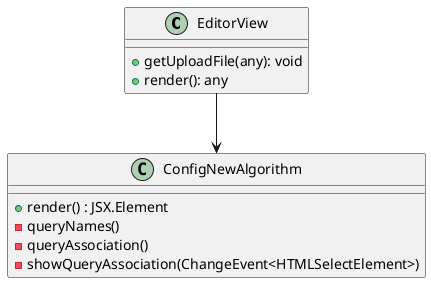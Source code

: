 @startuml GrafanaClasses


class EditorView{
    + getUploadFile(any): void
    + render(): any
}


class ConfigNewAlgorithm {
  + render() : JSX.Element
  - queryNames()
  - queryAssociation()
  - showQueryAssociation(ChangeEvent<HTMLSelectElement>)
}

EditorView --> ConfigNewAlgorithm

@enduml